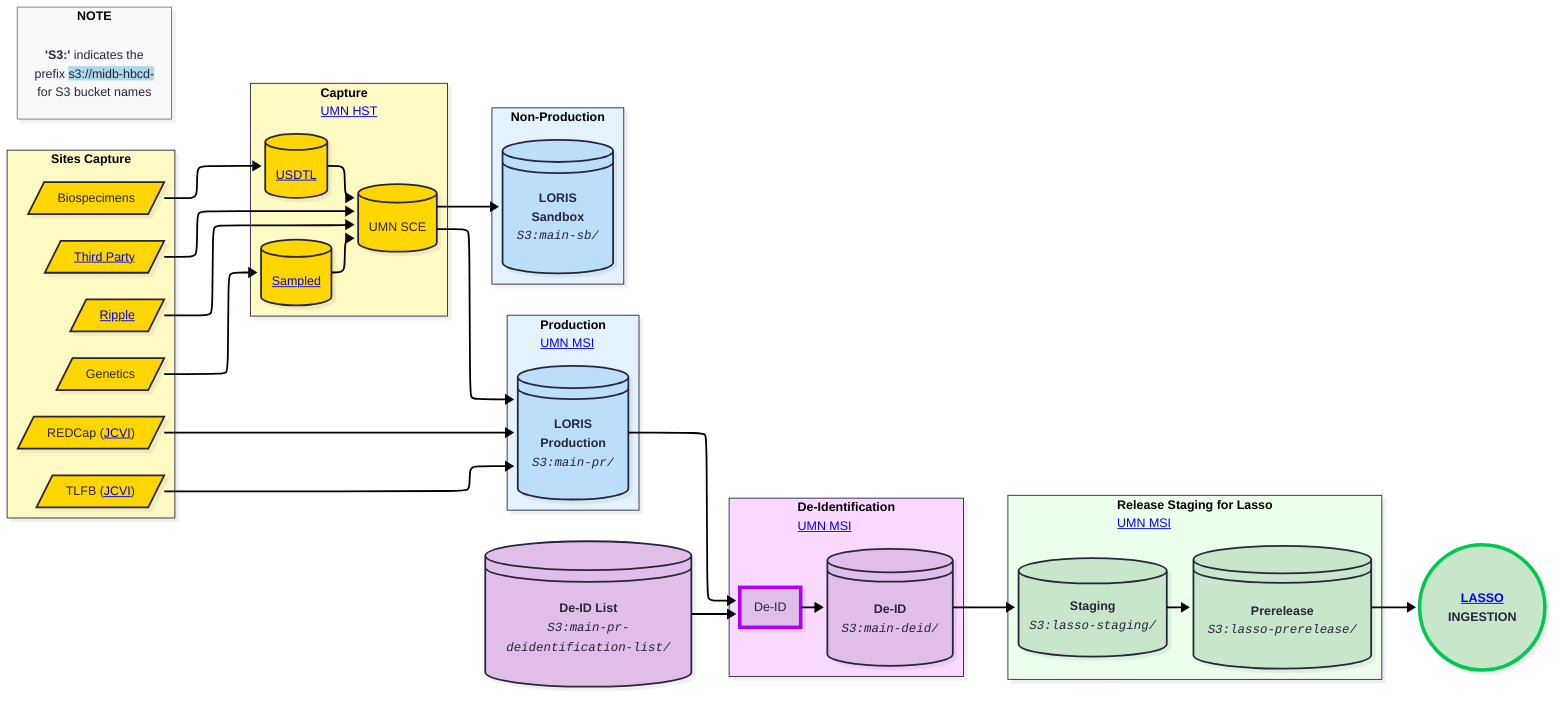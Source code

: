 ---
config:
  layout: elk
  look: neo
  theme: redux
---
flowchart LR
 subgraph Capture_LORIS["<b>Sites Capture</b><br>"]
        n13@{ label: "REDCap (<a href=\"../../orgcharts/#j-craig-venter-institute\" rel=\"noopener\" target=\"_blank\">JCVI</a>)" }
        n14@{ label: "TLFB (<a href=\"../../orgcharts/#j-craig-venter-institute\" rel=\"noopener\" target=\"_blank\">JCVI</a>)" }
        n16@{ label: "<a href=\"../../orgcharts/#ripple\" rel=\"noopener\" target=\"_blank\">Ripple</a>" }
        n17@{ label: "<a href=\"#third-party\" target=\"_top\">Third Party</a>" }
        n18["Biospecimens"]
        n19["Genetics"]
  end
 subgraph s1["<b>Production</b><br><a href=../../orgcharts/#midb-informatics-hub-msi rel=noopener target=_blank>UMN MSI</a>"]
        n15@{ label: "<b>LORIS<br>Production</b><br><span style=\"color:\"><code><i>S3:main-pr/</i></code></span>" }
  end
 subgraph s2["<b>Capture</b><br><a href=../../orgcharts/#health-sciences-technology rel=noopener target=_blank>UMN HST</a>"]
        n20@{ label: "<a href=\"https://sampled.com/\">Sampled</a>" }
        n21["UMN SCE"]
        n22@{ label: "<a href=\"https://www.usdtl.com/\">USDTL</a>" }
  end
 subgraph s3["<b>Non-Production</b>"]
        n23["<b>LORIS<br>Sandbox</b><br><code><i>S3:main-sb/</i></code>"]
  end
 subgraph s4["<b>De-Identification</b><br><a href=../../orgcharts/#midb-informatics-hub-msi rel=noopener target=_blank>UMN MSI</a>"]
        n25["De-ID"]
        n26["<b>De-ID<br></b><code><i>S3:main-deid/</i></code>"]
  end
 subgraph s5["<b>Release Staging for Lasso</b><br><a href=../../orgcharts/#midb-informatics-hub-msi rel=noopener target=_blank>UMN MSI</a>"]
        n27["<b>Staging</b><br><code><i>S3:lasso-staging/</i></code>"]
        n28@{ label: "<b>Prerelease<br></b><code><i><span style=\"background-color:\">S3:</span>lasso-prerelease/</i></code>" }
  end
 subgraph s6["<b>NOTE</b>"]
        legend@{ label: "<b>'S3:'</b> indicates the<br>prefix <span style=\"background-color:lightblue;\">s3://midb-hbcd-<br></span>for S3 bucket names" }
  end
    n13 --> n15
    n14 --> n15
    n16 --> n21
    n17 --> n21
    n19 --> n20
    n18 --> n22
    n20 --> n21
    n22 --> n21
    n21 --> n15 & n23
    n15 --> n25
    n25 --> n26
    n27 --> n28
    n26 --> n27
    n29["<b>De-ID List<br></b><code><i>S3:main-pr-deidentification-list/</i></code>"] --> n25
    n28 --> n30@{ label: "<a href=\"../../orgcharts/#lasso\" rel=\"noopener\" target=\"_blank\"><b>LASSO</a><br>INGESTION</b>" }
    n13@{ shape: lean-r}
    n14@{ shape: lean-r}
    n16@{ shape: lean-r}
    n17@{ shape: lean-r}
    n18@{ shape: lean-r}
    n19@{ shape: lean-r}
    n15@{ shape: disk}
    n20@{ shape: db}
    n21@{ shape: db}
    n22@{ shape: db}
    n23@{ shape: disk}
    n25@{ shape: rect}
    n26@{ shape: disk}
    n27@{ shape: db}
    n28@{ shape: disk}
    legend@{ shape: text}
    n29@{ shape: disk}
    n30@{ shape: circle}
    s4@{ shape: rect}
    s5@{ shape: rect}
    style n13 fill:#FFD600
    style n14 fill:#FFD600
    style n16 fill:#FFD600
    style n17 fill:#FFD600
    style n18 fill:#FFD600
    style n19 fill:#FFD600
    style n15 fill:#BBDEFB
    style n20 fill:#FFD600
    style n21 fill:#FFD600
    style n22 fill:#FFD600
    style n23 fill:#BBDEFB
    style n25 fill:#E1BEE7,stroke:#AA00FF,stroke-width:4px,stroke-dasharray: 0
    style n26 fill:#E1BEE7
    style n27 fill:#C8E6C9
    style n28 fill:#C8E6C9
    style n29 fill:#E1BEE7
    style n30 fill:#C8E6C9,stroke:#00C853,stroke-width:4px,stroke-dasharray: 0
    style s4 fill:#FAD9FF
    style s5 fill:#EBFFEB
    style Capture_LORIS fill:#FFF9C4
    style s1 fill:#E3F2FD
    style s2 fill:#FFF9C4
    style s3 fill:#E3F2FD
    style s6 color:#000000,stroke:#757575